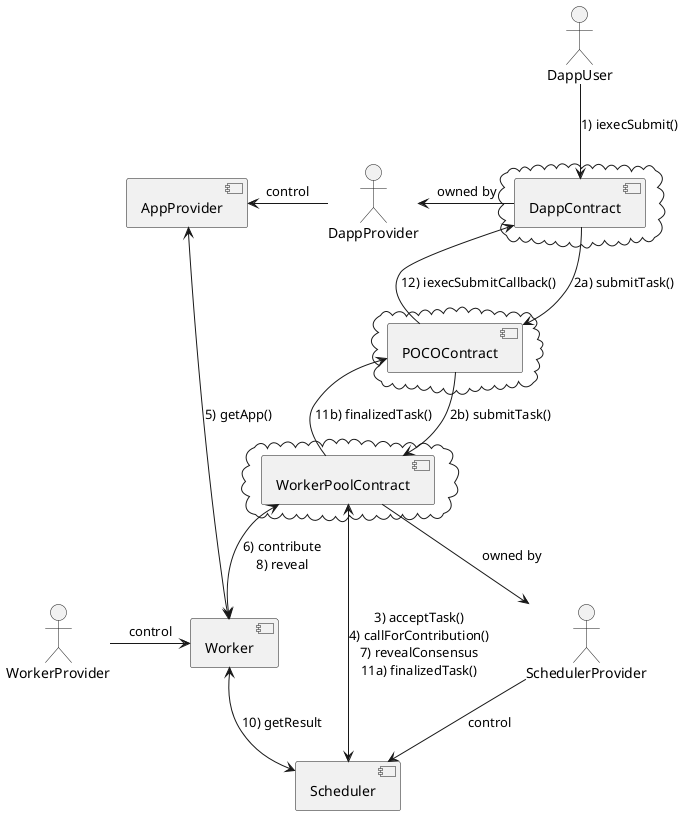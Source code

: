 @startuml


:DappUser:

:DappProvider:
cloud {
  [DappContract]
}
component [DappContract]
component [AppProvider]

:SchedulerProvider:
cloud {
  [WorkerPoolContract]
}

component [WorkerPoolContract]
component [Scheduler]

:WorkerProvider:
component [Worker]

cloud {
  [POCOContract]
}
component [POCOContract]




DappUser -down-> [DappContract]: 1) iexecSubmit()
DappProvider <-right- [DappContract]:owned by
DappProvider -left-> AppProvider : control
SchedulerProvider <-up- [WorkerPoolContract]:owned by
SchedulerProvider -down-> [Scheduler] : control

[DappContract] -down-> [POCOContract]: 2a) submitTask()
[DappContract] <-down- [POCOContract]: 12) iexecSubmitCallback()
[POCOContract] -down-> [WorkerPoolContract]:  2b) submitTask()
[POCOContract] <-down- [WorkerPoolContract]:  11b) finalizedTask()
[Scheduler] <-up-> [WorkerPoolContract]: 3) acceptTask()\n4) callForContribution()\n7) revealConsensus\n11a) finalizedTask()
[Worker] <-up-> [WorkerPoolContract]: 6) contribute\n8) reveal

[WorkerProvider] -right-> [Worker] : control

[Worker] <-up-> [AppProvider]: 5) getApp()

[Worker] <-right-> [Scheduler]:10) getResult

'missing link :  [AppProvider] <-> [Worker] . add mannualy on img because i do not succeed to layout it



@enduml